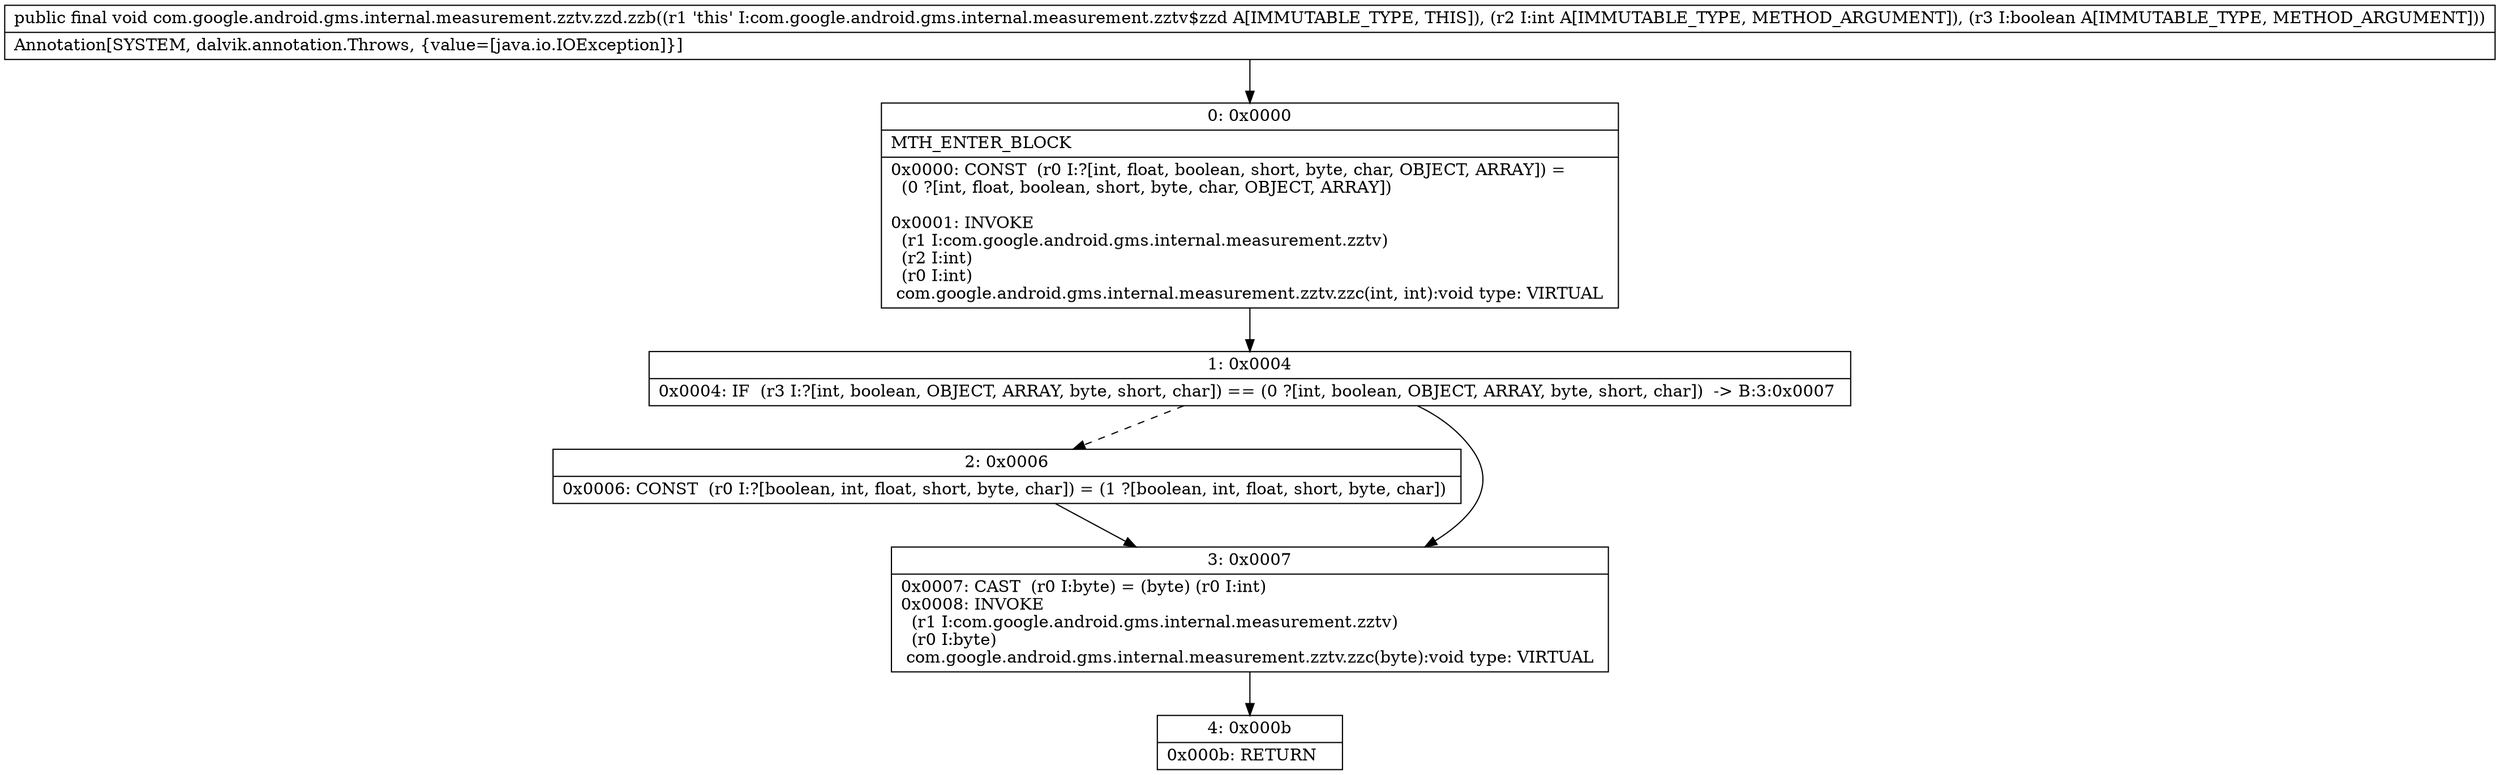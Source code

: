 digraph "CFG forcom.google.android.gms.internal.measurement.zztv.zzd.zzb(IZ)V" {
Node_0 [shape=record,label="{0\:\ 0x0000|MTH_ENTER_BLOCK\l|0x0000: CONST  (r0 I:?[int, float, boolean, short, byte, char, OBJECT, ARRAY]) = \l  (0 ?[int, float, boolean, short, byte, char, OBJECT, ARRAY])\l \l0x0001: INVOKE  \l  (r1 I:com.google.android.gms.internal.measurement.zztv)\l  (r2 I:int)\l  (r0 I:int)\l com.google.android.gms.internal.measurement.zztv.zzc(int, int):void type: VIRTUAL \l}"];
Node_1 [shape=record,label="{1\:\ 0x0004|0x0004: IF  (r3 I:?[int, boolean, OBJECT, ARRAY, byte, short, char]) == (0 ?[int, boolean, OBJECT, ARRAY, byte, short, char])  \-\> B:3:0x0007 \l}"];
Node_2 [shape=record,label="{2\:\ 0x0006|0x0006: CONST  (r0 I:?[boolean, int, float, short, byte, char]) = (1 ?[boolean, int, float, short, byte, char]) \l}"];
Node_3 [shape=record,label="{3\:\ 0x0007|0x0007: CAST  (r0 I:byte) = (byte) (r0 I:int) \l0x0008: INVOKE  \l  (r1 I:com.google.android.gms.internal.measurement.zztv)\l  (r0 I:byte)\l com.google.android.gms.internal.measurement.zztv.zzc(byte):void type: VIRTUAL \l}"];
Node_4 [shape=record,label="{4\:\ 0x000b|0x000b: RETURN   \l}"];
MethodNode[shape=record,label="{public final void com.google.android.gms.internal.measurement.zztv.zzd.zzb((r1 'this' I:com.google.android.gms.internal.measurement.zztv$zzd A[IMMUTABLE_TYPE, THIS]), (r2 I:int A[IMMUTABLE_TYPE, METHOD_ARGUMENT]), (r3 I:boolean A[IMMUTABLE_TYPE, METHOD_ARGUMENT]))  | Annotation[SYSTEM, dalvik.annotation.Throws, \{value=[java.io.IOException]\}]\l}"];
MethodNode -> Node_0;
Node_0 -> Node_1;
Node_1 -> Node_2[style=dashed];
Node_1 -> Node_3;
Node_2 -> Node_3;
Node_3 -> Node_4;
}

